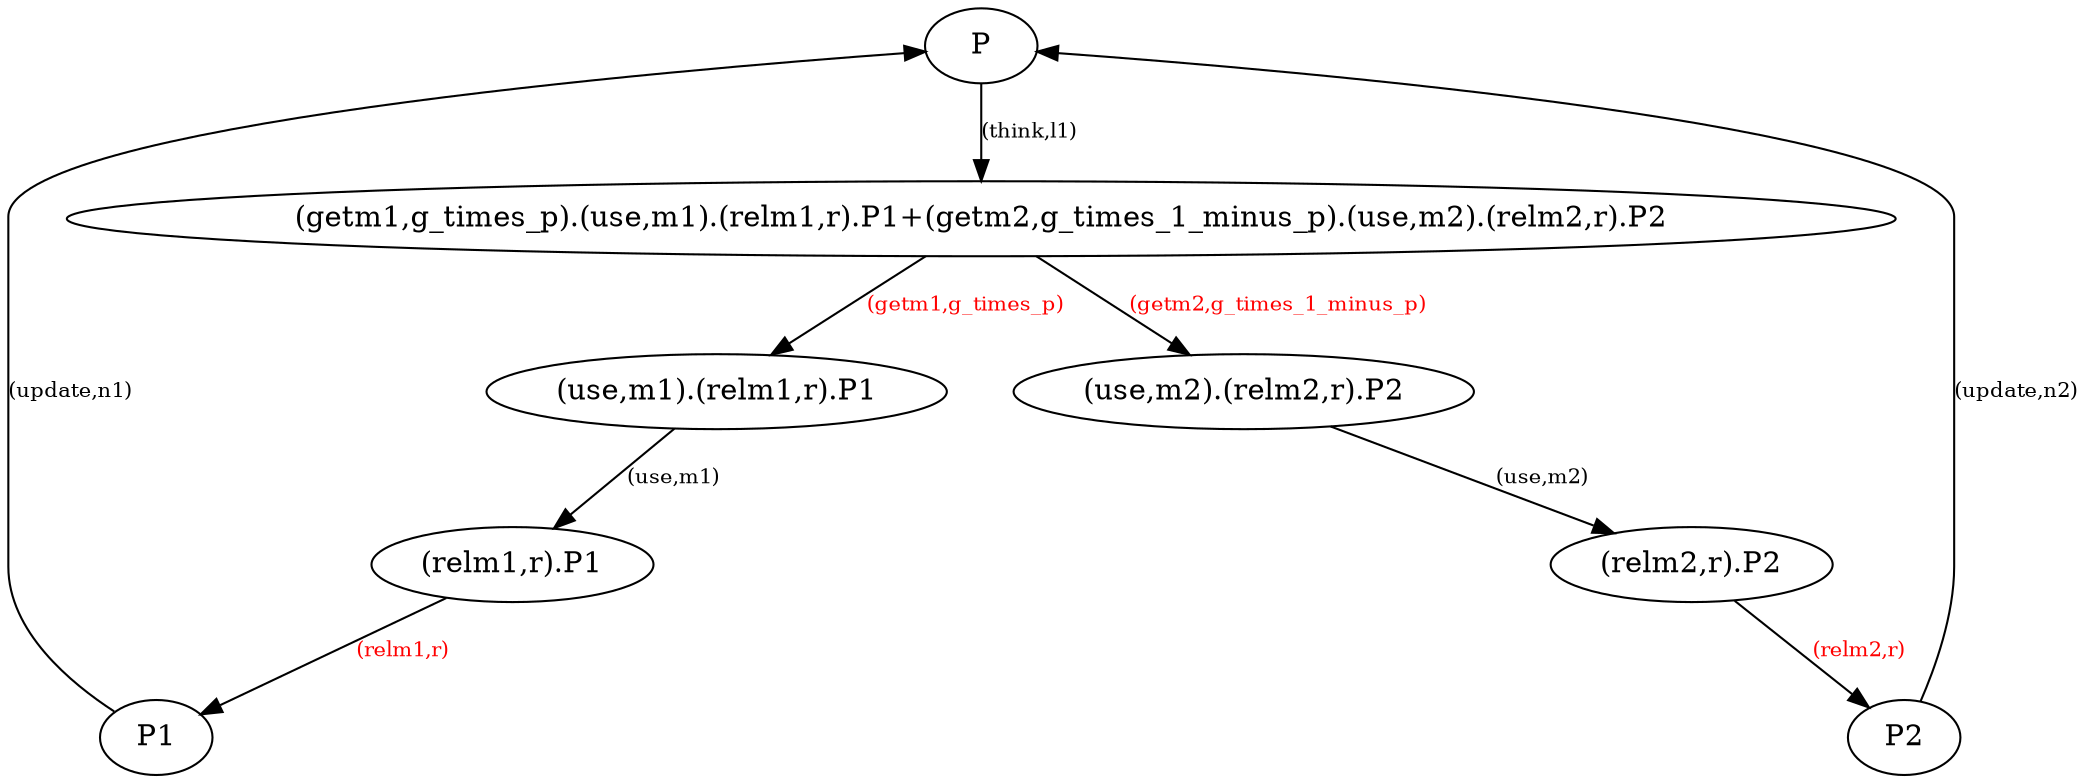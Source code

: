 digraph P{
"P" -> "(getm1,g_times_p).(use,m1).(relm1,r).P1+(getm2,g_times_1_minus_p).(use,m2).(relm2,r).P2" [label="(think,l1)" fontsize=10]
"(getm1,g_times_p).(use,m1).(relm1,r).P1+(getm2,g_times_1_minus_p).(use,m2).(relm2,r).P2" -> "(use,m1).(relm1,r).P1" [label="(getm1,g_times_p)"                 fontsize=10, fontcolor=red]
"(use,m1).(relm1,r).P1" -> "(relm1,r).P1" [label="(use,m1)" fontsize=10]
"(relm1,r).P1" -> "P1" [label="(relm1,r)"                 fontsize=10, fontcolor=red]
"P1" -> "P" [label="(update,n1)" fontsize=10]
"(getm1,g_times_p).(use,m1).(relm1,r).P1+(getm2,g_times_1_minus_p).(use,m2).(relm2,r).P2" -> "(use,m2).(relm2,r).P2" [label="(getm2,g_times_1_minus_p)"                 fontsize=10, fontcolor=red]
"(use,m2).(relm2,r).P2" -> "(relm2,r).P2" [label="(use,m2)" fontsize=10]
"(relm2,r).P2" -> "P2" [label="(relm2,r)"                 fontsize=10, fontcolor=red]
"P2" -> "P" [label="(update,n2)" fontsize=10]
}
